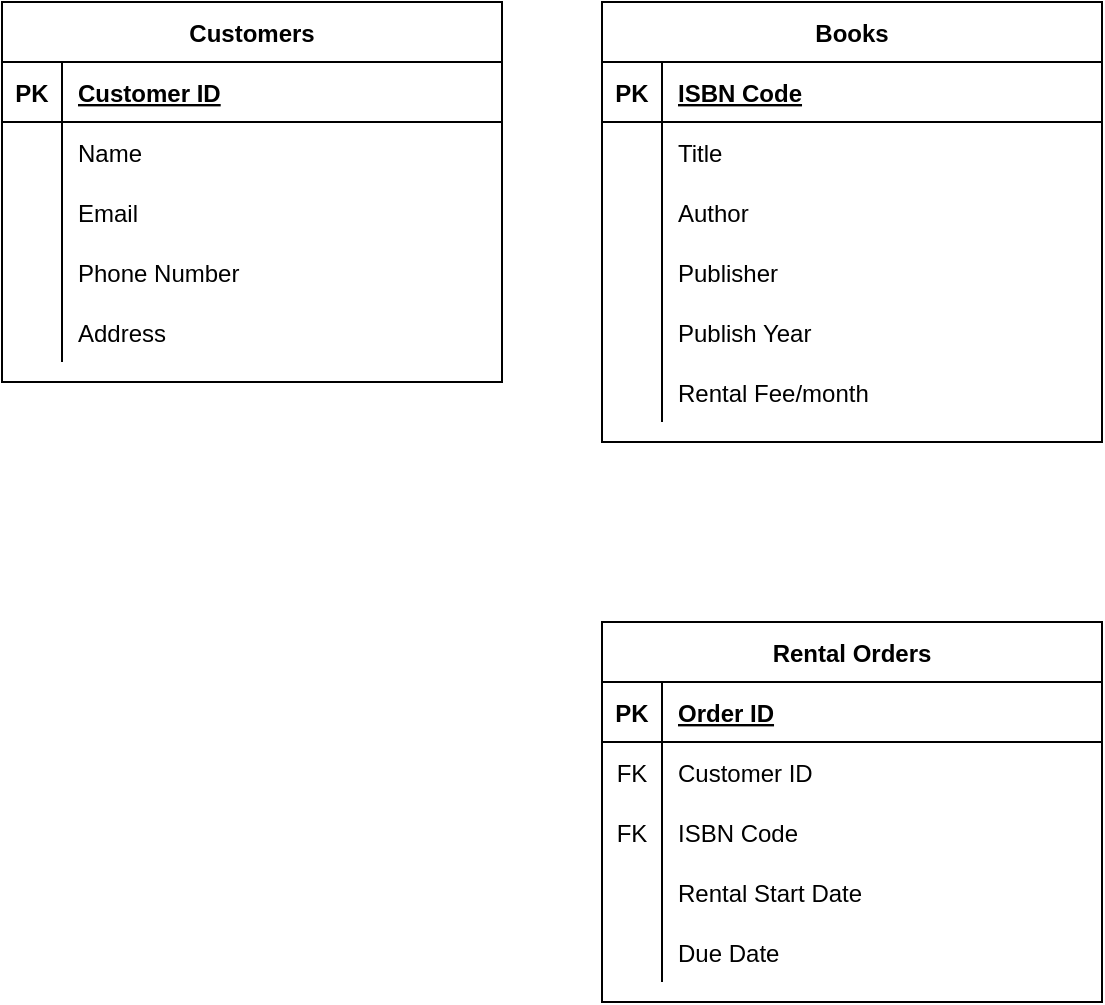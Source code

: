 <mxfile version="24.0.7" type="github">
  <diagram name="Page-1" id="I_lQWTTjyx-h1JreQ2CS">
    <mxGraphModel dx="1426" dy="751" grid="1" gridSize="10" guides="1" tooltips="1" connect="1" arrows="1" fold="1" page="1" pageScale="1" pageWidth="850" pageHeight="1100" math="0" shadow="0">
      <root>
        <mxCell id="0" />
        <mxCell id="1" parent="0" />
        <mxCell id="DPcOQ0e0wciWkZ8Be3nJ-1" value="Customers" style="shape=table;startSize=30;container=1;collapsible=1;childLayout=tableLayout;fixedRows=1;rowLines=0;fontStyle=1;align=center;resizeLast=1;" vertex="1" parent="1">
          <mxGeometry x="150" y="100" width="250" height="190" as="geometry" />
        </mxCell>
        <mxCell id="DPcOQ0e0wciWkZ8Be3nJ-2" value="" style="shape=partialRectangle;collapsible=0;dropTarget=0;pointerEvents=0;fillColor=none;points=[[0,0.5],[1,0.5]];portConstraint=eastwest;top=0;left=0;right=0;bottom=1;" vertex="1" parent="DPcOQ0e0wciWkZ8Be3nJ-1">
          <mxGeometry y="30" width="250" height="30" as="geometry" />
        </mxCell>
        <mxCell id="DPcOQ0e0wciWkZ8Be3nJ-3" value="PK" style="shape=partialRectangle;overflow=hidden;connectable=0;fillColor=none;top=0;left=0;bottom=0;right=0;fontStyle=1;" vertex="1" parent="DPcOQ0e0wciWkZ8Be3nJ-2">
          <mxGeometry width="30" height="30" as="geometry">
            <mxRectangle width="30" height="30" as="alternateBounds" />
          </mxGeometry>
        </mxCell>
        <mxCell id="DPcOQ0e0wciWkZ8Be3nJ-4" value="Customer ID" style="shape=partialRectangle;overflow=hidden;connectable=0;fillColor=none;top=0;left=0;bottom=0;right=0;align=left;spacingLeft=6;fontStyle=5;" vertex="1" parent="DPcOQ0e0wciWkZ8Be3nJ-2">
          <mxGeometry x="30" width="220" height="30" as="geometry">
            <mxRectangle width="220" height="30" as="alternateBounds" />
          </mxGeometry>
        </mxCell>
        <mxCell id="DPcOQ0e0wciWkZ8Be3nJ-5" value="" style="shape=partialRectangle;collapsible=0;dropTarget=0;pointerEvents=0;fillColor=none;points=[[0,0.5],[1,0.5]];portConstraint=eastwest;top=0;left=0;right=0;bottom=0;" vertex="1" parent="DPcOQ0e0wciWkZ8Be3nJ-1">
          <mxGeometry y="60" width="250" height="30" as="geometry" />
        </mxCell>
        <mxCell id="DPcOQ0e0wciWkZ8Be3nJ-6" value="" style="shape=partialRectangle;overflow=hidden;connectable=0;fillColor=none;top=0;left=0;bottom=0;right=0;" vertex="1" parent="DPcOQ0e0wciWkZ8Be3nJ-5">
          <mxGeometry width="30" height="30" as="geometry">
            <mxRectangle width="30" height="30" as="alternateBounds" />
          </mxGeometry>
        </mxCell>
        <mxCell id="DPcOQ0e0wciWkZ8Be3nJ-7" value="Name" style="shape=partialRectangle;overflow=hidden;connectable=0;fillColor=none;top=0;left=0;bottom=0;right=0;align=left;spacingLeft=6;" vertex="1" parent="DPcOQ0e0wciWkZ8Be3nJ-5">
          <mxGeometry x="30" width="220" height="30" as="geometry">
            <mxRectangle width="220" height="30" as="alternateBounds" />
          </mxGeometry>
        </mxCell>
        <mxCell id="DPcOQ0e0wciWkZ8Be3nJ-8" style="shape=partialRectangle;collapsible=0;dropTarget=0;pointerEvents=0;fillColor=none;points=[[0,0.5],[1,0.5]];portConstraint=eastwest;top=0;left=0;right=0;bottom=0;" vertex="1" parent="DPcOQ0e0wciWkZ8Be3nJ-1">
          <mxGeometry y="90" width="250" height="30" as="geometry" />
        </mxCell>
        <mxCell id="DPcOQ0e0wciWkZ8Be3nJ-9" style="shape=partialRectangle;overflow=hidden;connectable=0;fillColor=none;top=0;left=0;bottom=0;right=0;" vertex="1" parent="DPcOQ0e0wciWkZ8Be3nJ-8">
          <mxGeometry width="30" height="30" as="geometry">
            <mxRectangle width="30" height="30" as="alternateBounds" />
          </mxGeometry>
        </mxCell>
        <mxCell id="DPcOQ0e0wciWkZ8Be3nJ-10" value="Email" style="shape=partialRectangle;overflow=hidden;connectable=0;fillColor=none;top=0;left=0;bottom=0;right=0;align=left;spacingLeft=6;" vertex="1" parent="DPcOQ0e0wciWkZ8Be3nJ-8">
          <mxGeometry x="30" width="220" height="30" as="geometry">
            <mxRectangle width="220" height="30" as="alternateBounds" />
          </mxGeometry>
        </mxCell>
        <mxCell id="DPcOQ0e0wciWkZ8Be3nJ-26" style="shape=partialRectangle;collapsible=0;dropTarget=0;pointerEvents=0;fillColor=none;points=[[0,0.5],[1,0.5]];portConstraint=eastwest;top=0;left=0;right=0;bottom=0;" vertex="1" parent="DPcOQ0e0wciWkZ8Be3nJ-1">
          <mxGeometry y="120" width="250" height="30" as="geometry" />
        </mxCell>
        <mxCell id="DPcOQ0e0wciWkZ8Be3nJ-27" style="shape=partialRectangle;overflow=hidden;connectable=0;fillColor=none;top=0;left=0;bottom=0;right=0;" vertex="1" parent="DPcOQ0e0wciWkZ8Be3nJ-26">
          <mxGeometry width="30" height="30" as="geometry">
            <mxRectangle width="30" height="30" as="alternateBounds" />
          </mxGeometry>
        </mxCell>
        <mxCell id="DPcOQ0e0wciWkZ8Be3nJ-28" value="Phone Number" style="shape=partialRectangle;overflow=hidden;connectable=0;fillColor=none;top=0;left=0;bottom=0;right=0;align=left;spacingLeft=6;" vertex="1" parent="DPcOQ0e0wciWkZ8Be3nJ-26">
          <mxGeometry x="30" width="220" height="30" as="geometry">
            <mxRectangle width="220" height="30" as="alternateBounds" />
          </mxGeometry>
        </mxCell>
        <mxCell id="DPcOQ0e0wciWkZ8Be3nJ-29" style="shape=partialRectangle;collapsible=0;dropTarget=0;pointerEvents=0;fillColor=none;points=[[0,0.5],[1,0.5]];portConstraint=eastwest;top=0;left=0;right=0;bottom=0;" vertex="1" parent="DPcOQ0e0wciWkZ8Be3nJ-1">
          <mxGeometry y="150" width="250" height="30" as="geometry" />
        </mxCell>
        <mxCell id="DPcOQ0e0wciWkZ8Be3nJ-30" style="shape=partialRectangle;overflow=hidden;connectable=0;fillColor=none;top=0;left=0;bottom=0;right=0;" vertex="1" parent="DPcOQ0e0wciWkZ8Be3nJ-29">
          <mxGeometry width="30" height="30" as="geometry">
            <mxRectangle width="30" height="30" as="alternateBounds" />
          </mxGeometry>
        </mxCell>
        <mxCell id="DPcOQ0e0wciWkZ8Be3nJ-31" value="Address" style="shape=partialRectangle;overflow=hidden;connectable=0;fillColor=none;top=0;left=0;bottom=0;right=0;align=left;spacingLeft=6;" vertex="1" parent="DPcOQ0e0wciWkZ8Be3nJ-29">
          <mxGeometry x="30" width="220" height="30" as="geometry">
            <mxRectangle width="220" height="30" as="alternateBounds" />
          </mxGeometry>
        </mxCell>
        <mxCell id="DPcOQ0e0wciWkZ8Be3nJ-11" value="Books" style="shape=table;startSize=30;container=1;collapsible=1;childLayout=tableLayout;fixedRows=1;rowLines=0;fontStyle=1;align=center;resizeLast=1;" vertex="1" parent="1">
          <mxGeometry x="450" y="100" width="250" height="220" as="geometry" />
        </mxCell>
        <mxCell id="DPcOQ0e0wciWkZ8Be3nJ-12" value="" style="shape=partialRectangle;collapsible=0;dropTarget=0;pointerEvents=0;fillColor=none;points=[[0,0.5],[1,0.5]];portConstraint=eastwest;top=0;left=0;right=0;bottom=1;" vertex="1" parent="DPcOQ0e0wciWkZ8Be3nJ-11">
          <mxGeometry y="30" width="250" height="30" as="geometry" />
        </mxCell>
        <mxCell id="DPcOQ0e0wciWkZ8Be3nJ-13" value="PK" style="shape=partialRectangle;overflow=hidden;connectable=0;fillColor=none;top=0;left=0;bottom=0;right=0;fontStyle=1;" vertex="1" parent="DPcOQ0e0wciWkZ8Be3nJ-12">
          <mxGeometry width="30" height="30" as="geometry">
            <mxRectangle width="30" height="30" as="alternateBounds" />
          </mxGeometry>
        </mxCell>
        <mxCell id="DPcOQ0e0wciWkZ8Be3nJ-14" value="ISBN Code" style="shape=partialRectangle;overflow=hidden;connectable=0;fillColor=none;top=0;left=0;bottom=0;right=0;align=left;spacingLeft=6;fontStyle=5;" vertex="1" parent="DPcOQ0e0wciWkZ8Be3nJ-12">
          <mxGeometry x="30" width="220" height="30" as="geometry">
            <mxRectangle width="220" height="30" as="alternateBounds" />
          </mxGeometry>
        </mxCell>
        <mxCell id="DPcOQ0e0wciWkZ8Be3nJ-15" value="" style="shape=partialRectangle;collapsible=0;dropTarget=0;pointerEvents=0;fillColor=none;points=[[0,0.5],[1,0.5]];portConstraint=eastwest;top=0;left=0;right=0;bottom=0;" vertex="1" parent="DPcOQ0e0wciWkZ8Be3nJ-11">
          <mxGeometry y="60" width="250" height="30" as="geometry" />
        </mxCell>
        <mxCell id="DPcOQ0e0wciWkZ8Be3nJ-16" value="" style="shape=partialRectangle;overflow=hidden;connectable=0;fillColor=none;top=0;left=0;bottom=0;right=0;" vertex="1" parent="DPcOQ0e0wciWkZ8Be3nJ-15">
          <mxGeometry width="30" height="30" as="geometry">
            <mxRectangle width="30" height="30" as="alternateBounds" />
          </mxGeometry>
        </mxCell>
        <mxCell id="DPcOQ0e0wciWkZ8Be3nJ-17" value="Title" style="shape=partialRectangle;overflow=hidden;connectable=0;fillColor=none;top=0;left=0;bottom=0;right=0;align=left;spacingLeft=6;" vertex="1" parent="DPcOQ0e0wciWkZ8Be3nJ-15">
          <mxGeometry x="30" width="220" height="30" as="geometry">
            <mxRectangle width="220" height="30" as="alternateBounds" />
          </mxGeometry>
        </mxCell>
        <mxCell id="DPcOQ0e0wciWkZ8Be3nJ-32" style="shape=partialRectangle;collapsible=0;dropTarget=0;pointerEvents=0;fillColor=none;points=[[0,0.5],[1,0.5]];portConstraint=eastwest;top=0;left=0;right=0;bottom=0;" vertex="1" parent="DPcOQ0e0wciWkZ8Be3nJ-11">
          <mxGeometry y="90" width="250" height="30" as="geometry" />
        </mxCell>
        <mxCell id="DPcOQ0e0wciWkZ8Be3nJ-33" style="shape=partialRectangle;overflow=hidden;connectable=0;fillColor=none;top=0;left=0;bottom=0;right=0;" vertex="1" parent="DPcOQ0e0wciWkZ8Be3nJ-32">
          <mxGeometry width="30" height="30" as="geometry">
            <mxRectangle width="30" height="30" as="alternateBounds" />
          </mxGeometry>
        </mxCell>
        <mxCell id="DPcOQ0e0wciWkZ8Be3nJ-34" value="Author" style="shape=partialRectangle;overflow=hidden;connectable=0;fillColor=none;top=0;left=0;bottom=0;right=0;align=left;spacingLeft=6;" vertex="1" parent="DPcOQ0e0wciWkZ8Be3nJ-32">
          <mxGeometry x="30" width="220" height="30" as="geometry">
            <mxRectangle width="220" height="30" as="alternateBounds" />
          </mxGeometry>
        </mxCell>
        <mxCell id="DPcOQ0e0wciWkZ8Be3nJ-35" style="shape=partialRectangle;collapsible=0;dropTarget=0;pointerEvents=0;fillColor=none;points=[[0,0.5],[1,0.5]];portConstraint=eastwest;top=0;left=0;right=0;bottom=0;" vertex="1" parent="DPcOQ0e0wciWkZ8Be3nJ-11">
          <mxGeometry y="120" width="250" height="30" as="geometry" />
        </mxCell>
        <mxCell id="DPcOQ0e0wciWkZ8Be3nJ-36" style="shape=partialRectangle;overflow=hidden;connectable=0;fillColor=none;top=0;left=0;bottom=0;right=0;" vertex="1" parent="DPcOQ0e0wciWkZ8Be3nJ-35">
          <mxGeometry width="30" height="30" as="geometry">
            <mxRectangle width="30" height="30" as="alternateBounds" />
          </mxGeometry>
        </mxCell>
        <mxCell id="DPcOQ0e0wciWkZ8Be3nJ-37" value="Publisher" style="shape=partialRectangle;overflow=hidden;connectable=0;fillColor=none;top=0;left=0;bottom=0;right=0;align=left;spacingLeft=6;" vertex="1" parent="DPcOQ0e0wciWkZ8Be3nJ-35">
          <mxGeometry x="30" width="220" height="30" as="geometry">
            <mxRectangle width="220" height="30" as="alternateBounds" />
          </mxGeometry>
        </mxCell>
        <mxCell id="DPcOQ0e0wciWkZ8Be3nJ-38" style="shape=partialRectangle;collapsible=0;dropTarget=0;pointerEvents=0;fillColor=none;points=[[0,0.5],[1,0.5]];portConstraint=eastwest;top=0;left=0;right=0;bottom=0;" vertex="1" parent="DPcOQ0e0wciWkZ8Be3nJ-11">
          <mxGeometry y="150" width="250" height="30" as="geometry" />
        </mxCell>
        <mxCell id="DPcOQ0e0wciWkZ8Be3nJ-39" style="shape=partialRectangle;overflow=hidden;connectable=0;fillColor=none;top=0;left=0;bottom=0;right=0;" vertex="1" parent="DPcOQ0e0wciWkZ8Be3nJ-38">
          <mxGeometry width="30" height="30" as="geometry">
            <mxRectangle width="30" height="30" as="alternateBounds" />
          </mxGeometry>
        </mxCell>
        <mxCell id="DPcOQ0e0wciWkZ8Be3nJ-40" value="Publish Year" style="shape=partialRectangle;overflow=hidden;connectable=0;fillColor=none;top=0;left=0;bottom=0;right=0;align=left;spacingLeft=6;" vertex="1" parent="DPcOQ0e0wciWkZ8Be3nJ-38">
          <mxGeometry x="30" width="220" height="30" as="geometry">
            <mxRectangle width="220" height="30" as="alternateBounds" />
          </mxGeometry>
        </mxCell>
        <mxCell id="DPcOQ0e0wciWkZ8Be3nJ-41" style="shape=partialRectangle;collapsible=0;dropTarget=0;pointerEvents=0;fillColor=none;points=[[0,0.5],[1,0.5]];portConstraint=eastwest;top=0;left=0;right=0;bottom=0;" vertex="1" parent="DPcOQ0e0wciWkZ8Be3nJ-11">
          <mxGeometry y="180" width="250" height="30" as="geometry" />
        </mxCell>
        <mxCell id="DPcOQ0e0wciWkZ8Be3nJ-42" style="shape=partialRectangle;overflow=hidden;connectable=0;fillColor=none;top=0;left=0;bottom=0;right=0;" vertex="1" parent="DPcOQ0e0wciWkZ8Be3nJ-41">
          <mxGeometry width="30" height="30" as="geometry">
            <mxRectangle width="30" height="30" as="alternateBounds" />
          </mxGeometry>
        </mxCell>
        <mxCell id="DPcOQ0e0wciWkZ8Be3nJ-43" value="Rental Fee/month" style="shape=partialRectangle;overflow=hidden;connectable=0;fillColor=none;top=0;left=0;bottom=0;right=0;align=left;spacingLeft=6;" vertex="1" parent="DPcOQ0e0wciWkZ8Be3nJ-41">
          <mxGeometry x="30" width="220" height="30" as="geometry">
            <mxRectangle width="220" height="30" as="alternateBounds" />
          </mxGeometry>
        </mxCell>
        <mxCell id="DPcOQ0e0wciWkZ8Be3nJ-18" value="Rental Orders" style="shape=table;startSize=30;container=1;collapsible=1;childLayout=tableLayout;fixedRows=1;rowLines=0;fontStyle=1;align=center;resizeLast=1;" vertex="1" parent="1">
          <mxGeometry x="450" y="410" width="250" height="190" as="geometry" />
        </mxCell>
        <mxCell id="DPcOQ0e0wciWkZ8Be3nJ-19" value="" style="shape=partialRectangle;collapsible=0;dropTarget=0;pointerEvents=0;fillColor=none;points=[[0,0.5],[1,0.5]];portConstraint=eastwest;top=0;left=0;right=0;bottom=1;" vertex="1" parent="DPcOQ0e0wciWkZ8Be3nJ-18">
          <mxGeometry y="30" width="250" height="30" as="geometry" />
        </mxCell>
        <mxCell id="DPcOQ0e0wciWkZ8Be3nJ-20" value="PK" style="shape=partialRectangle;overflow=hidden;connectable=0;fillColor=none;top=0;left=0;bottom=0;right=0;fontStyle=1;" vertex="1" parent="DPcOQ0e0wciWkZ8Be3nJ-19">
          <mxGeometry width="30" height="30" as="geometry">
            <mxRectangle width="30" height="30" as="alternateBounds" />
          </mxGeometry>
        </mxCell>
        <mxCell id="DPcOQ0e0wciWkZ8Be3nJ-21" value="Order ID" style="shape=partialRectangle;overflow=hidden;connectable=0;fillColor=none;top=0;left=0;bottom=0;right=0;align=left;spacingLeft=6;fontStyle=5;" vertex="1" parent="DPcOQ0e0wciWkZ8Be3nJ-19">
          <mxGeometry x="30" width="220" height="30" as="geometry">
            <mxRectangle width="220" height="30" as="alternateBounds" />
          </mxGeometry>
        </mxCell>
        <mxCell id="DPcOQ0e0wciWkZ8Be3nJ-22" value="" style="shape=partialRectangle;collapsible=0;dropTarget=0;pointerEvents=0;fillColor=none;points=[[0,0.5],[1,0.5]];portConstraint=eastwest;top=0;left=0;right=0;bottom=0;" vertex="1" parent="DPcOQ0e0wciWkZ8Be3nJ-18">
          <mxGeometry y="60" width="250" height="30" as="geometry" />
        </mxCell>
        <mxCell id="DPcOQ0e0wciWkZ8Be3nJ-23" value="FK" style="shape=partialRectangle;overflow=hidden;connectable=0;fillColor=none;top=0;left=0;bottom=0;right=0;" vertex="1" parent="DPcOQ0e0wciWkZ8Be3nJ-22">
          <mxGeometry width="30" height="30" as="geometry">
            <mxRectangle width="30" height="30" as="alternateBounds" />
          </mxGeometry>
        </mxCell>
        <mxCell id="DPcOQ0e0wciWkZ8Be3nJ-24" value="Customer ID" style="shape=partialRectangle;overflow=hidden;connectable=0;fillColor=none;top=0;left=0;bottom=0;right=0;align=left;spacingLeft=6;" vertex="1" parent="DPcOQ0e0wciWkZ8Be3nJ-22">
          <mxGeometry x="30" width="220" height="30" as="geometry">
            <mxRectangle width="220" height="30" as="alternateBounds" />
          </mxGeometry>
        </mxCell>
        <mxCell id="DPcOQ0e0wciWkZ8Be3nJ-44" style="shape=partialRectangle;collapsible=0;dropTarget=0;pointerEvents=0;fillColor=none;points=[[0,0.5],[1,0.5]];portConstraint=eastwest;top=0;left=0;right=0;bottom=0;" vertex="1" parent="DPcOQ0e0wciWkZ8Be3nJ-18">
          <mxGeometry y="90" width="250" height="30" as="geometry" />
        </mxCell>
        <mxCell id="DPcOQ0e0wciWkZ8Be3nJ-45" value="FK" style="shape=partialRectangle;overflow=hidden;connectable=0;fillColor=none;top=0;left=0;bottom=0;right=0;" vertex="1" parent="DPcOQ0e0wciWkZ8Be3nJ-44">
          <mxGeometry width="30" height="30" as="geometry">
            <mxRectangle width="30" height="30" as="alternateBounds" />
          </mxGeometry>
        </mxCell>
        <mxCell id="DPcOQ0e0wciWkZ8Be3nJ-46" value="ISBN Code" style="shape=partialRectangle;overflow=hidden;connectable=0;fillColor=none;top=0;left=0;bottom=0;right=0;align=left;spacingLeft=6;" vertex="1" parent="DPcOQ0e0wciWkZ8Be3nJ-44">
          <mxGeometry x="30" width="220" height="30" as="geometry">
            <mxRectangle width="220" height="30" as="alternateBounds" />
          </mxGeometry>
        </mxCell>
        <mxCell id="DPcOQ0e0wciWkZ8Be3nJ-47" style="shape=partialRectangle;collapsible=0;dropTarget=0;pointerEvents=0;fillColor=none;points=[[0,0.5],[1,0.5]];portConstraint=eastwest;top=0;left=0;right=0;bottom=0;" vertex="1" parent="DPcOQ0e0wciWkZ8Be3nJ-18">
          <mxGeometry y="120" width="250" height="30" as="geometry" />
        </mxCell>
        <mxCell id="DPcOQ0e0wciWkZ8Be3nJ-48" style="shape=partialRectangle;overflow=hidden;connectable=0;fillColor=none;top=0;left=0;bottom=0;right=0;" vertex="1" parent="DPcOQ0e0wciWkZ8Be3nJ-47">
          <mxGeometry width="30" height="30" as="geometry">
            <mxRectangle width="30" height="30" as="alternateBounds" />
          </mxGeometry>
        </mxCell>
        <mxCell id="DPcOQ0e0wciWkZ8Be3nJ-49" value="Rental Start Date" style="shape=partialRectangle;overflow=hidden;connectable=0;fillColor=none;top=0;left=0;bottom=0;right=0;align=left;spacingLeft=6;" vertex="1" parent="DPcOQ0e0wciWkZ8Be3nJ-47">
          <mxGeometry x="30" width="220" height="30" as="geometry">
            <mxRectangle width="220" height="30" as="alternateBounds" />
          </mxGeometry>
        </mxCell>
        <mxCell id="DPcOQ0e0wciWkZ8Be3nJ-50" style="shape=partialRectangle;collapsible=0;dropTarget=0;pointerEvents=0;fillColor=none;points=[[0,0.5],[1,0.5]];portConstraint=eastwest;top=0;left=0;right=0;bottom=0;" vertex="1" parent="DPcOQ0e0wciWkZ8Be3nJ-18">
          <mxGeometry y="150" width="250" height="30" as="geometry" />
        </mxCell>
        <mxCell id="DPcOQ0e0wciWkZ8Be3nJ-51" style="shape=partialRectangle;overflow=hidden;connectable=0;fillColor=none;top=0;left=0;bottom=0;right=0;" vertex="1" parent="DPcOQ0e0wciWkZ8Be3nJ-50">
          <mxGeometry width="30" height="30" as="geometry">
            <mxRectangle width="30" height="30" as="alternateBounds" />
          </mxGeometry>
        </mxCell>
        <mxCell id="DPcOQ0e0wciWkZ8Be3nJ-52" value="Due Date" style="shape=partialRectangle;overflow=hidden;connectable=0;fillColor=none;top=0;left=0;bottom=0;right=0;align=left;spacingLeft=6;" vertex="1" parent="DPcOQ0e0wciWkZ8Be3nJ-50">
          <mxGeometry x="30" width="220" height="30" as="geometry">
            <mxRectangle width="220" height="30" as="alternateBounds" />
          </mxGeometry>
        </mxCell>
      </root>
    </mxGraphModel>
  </diagram>
</mxfile>

